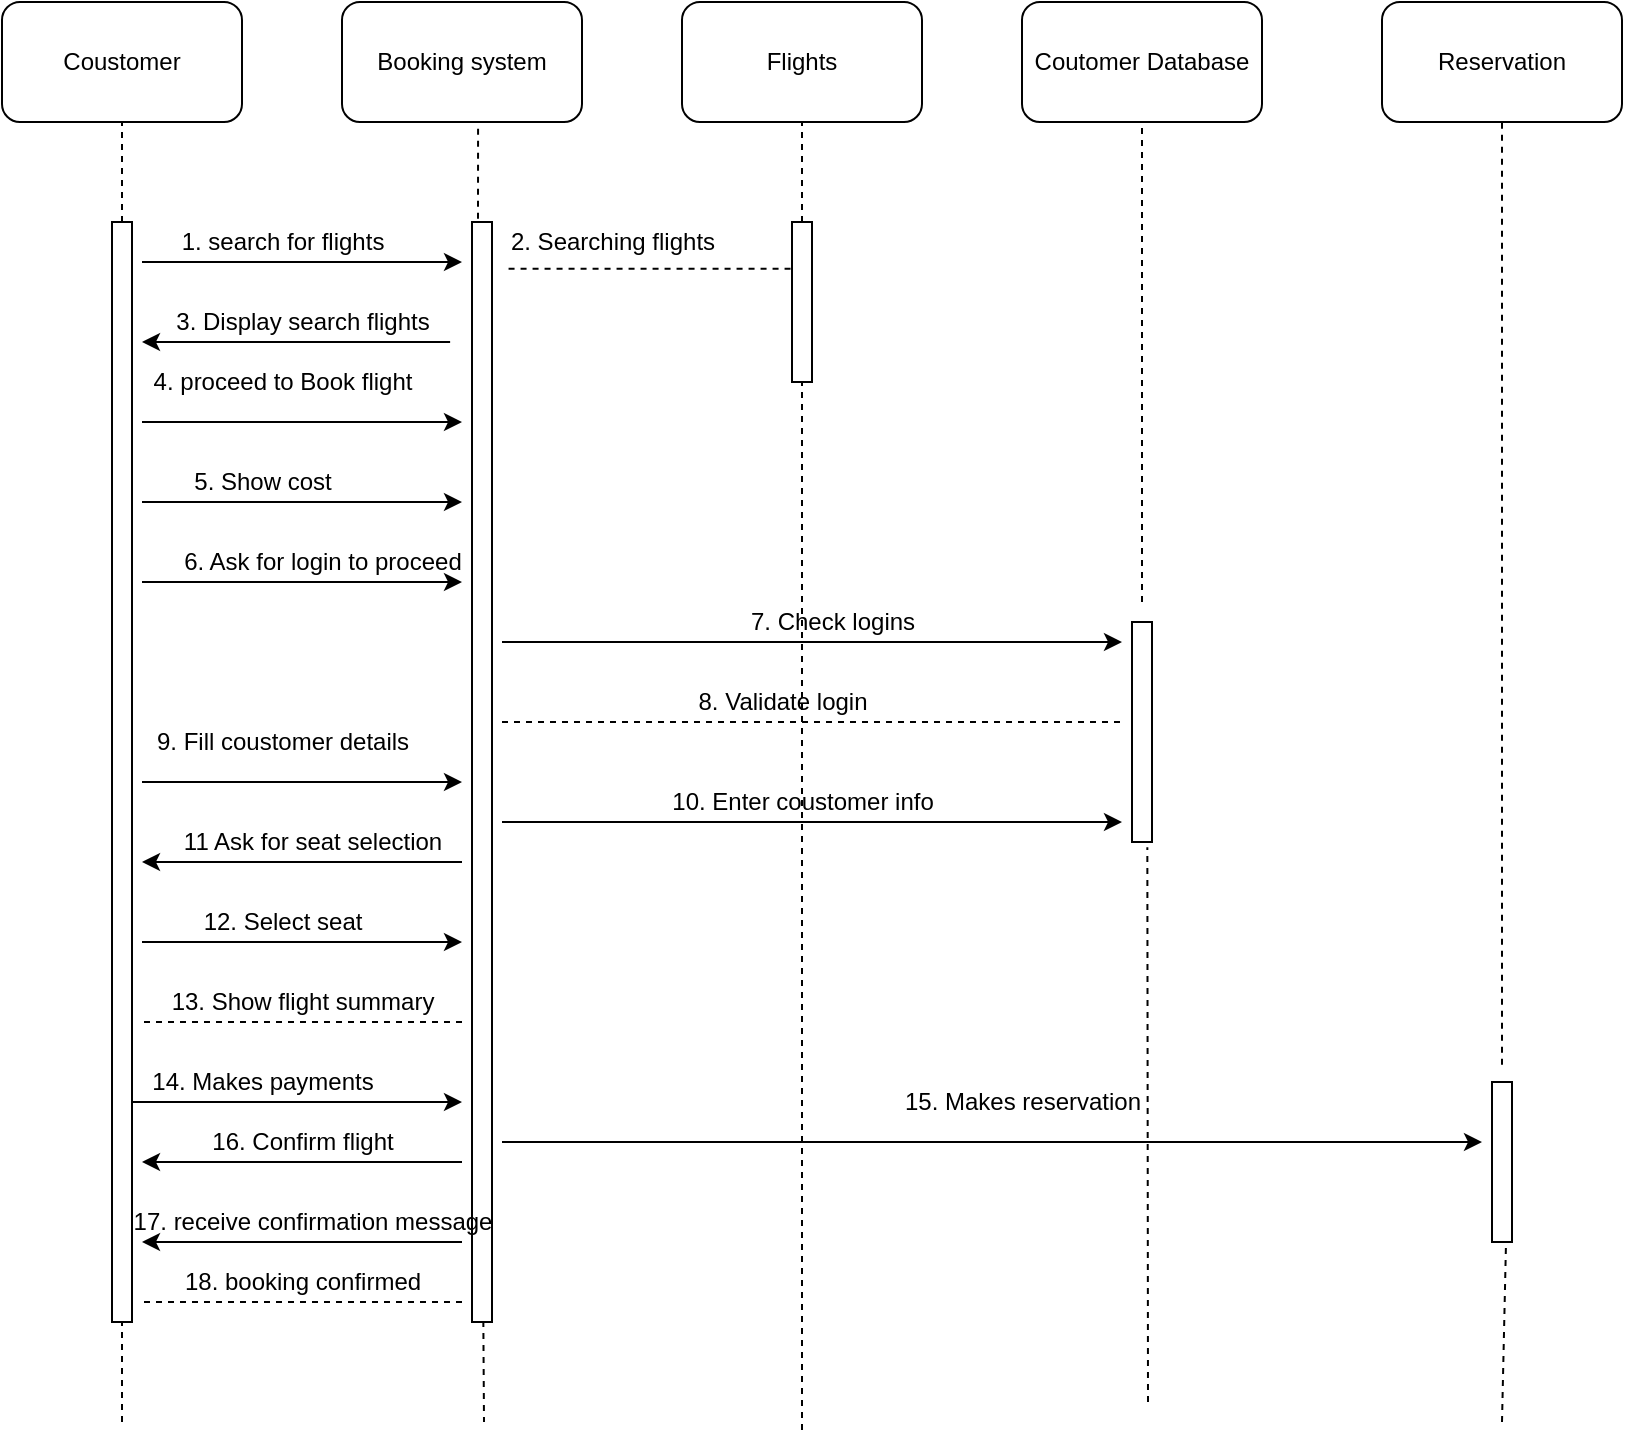 <mxfile version="14.6.13" type="device"><diagram id="CHtZZ8s7c0vZOPKHT6LM" name="Page-1"><mxGraphModel dx="1008" dy="491" grid="1" gridSize="10" guides="1" tooltips="1" connect="1" arrows="1" fold="1" page="1" pageScale="1" pageWidth="900" pageHeight="1600" math="0" shadow="0"><root><mxCell id="0"/><mxCell id="1" parent="0"/><mxCell id="KIo-jRNc9ZMPjhcH0r9V-1" value="Reservation" style="rounded=1;whiteSpace=wrap;html=1;" vertex="1" parent="1"><mxGeometry x="700" y="10" width="120" height="60" as="geometry"/></mxCell><mxCell id="KIo-jRNc9ZMPjhcH0r9V-2" value="Coutomer Database" style="rounded=1;whiteSpace=wrap;html=1;" vertex="1" parent="1"><mxGeometry x="520" y="10" width="120" height="60" as="geometry"/></mxCell><mxCell id="KIo-jRNc9ZMPjhcH0r9V-3" value="Flights" style="rounded=1;whiteSpace=wrap;html=1;" vertex="1" parent="1"><mxGeometry x="350" y="10" width="120" height="60" as="geometry"/></mxCell><mxCell id="KIo-jRNc9ZMPjhcH0r9V-4" value="Booking system" style="rounded=1;whiteSpace=wrap;html=1;" vertex="1" parent="1"><mxGeometry x="180" y="10" width="120" height="60" as="geometry"/></mxCell><mxCell id="KIo-jRNc9ZMPjhcH0r9V-5" value="Coustomer" style="rounded=1;whiteSpace=wrap;html=1;" vertex="1" parent="1"><mxGeometry x="10" y="10" width="120" height="60" as="geometry"/></mxCell><mxCell id="KIo-jRNc9ZMPjhcH0r9V-6" value="" style="endArrow=none;dashed=1;html=1;entryX=0.5;entryY=1;entryDx=0;entryDy=0;" edge="1" parent="1" target="KIo-jRNc9ZMPjhcH0r9V-1"><mxGeometry width="50" height="50" relative="1" as="geometry"><mxPoint x="760" y="541.333" as="sourcePoint"/><mxPoint x="760" y="70" as="targetPoint"/></mxGeometry></mxCell><mxCell id="KIo-jRNc9ZMPjhcH0r9V-7" value="" style="endArrow=none;dashed=1;html=1;" edge="1" parent="1"><mxGeometry width="50" height="50" relative="1" as="geometry"><mxPoint x="580" y="310" as="sourcePoint"/><mxPoint x="580" y="70" as="targetPoint"/></mxGeometry></mxCell><mxCell id="KIo-jRNc9ZMPjhcH0r9V-8" value="" style="endArrow=none;dashed=1;html=1;" edge="1" parent="1"><mxGeometry width="50" height="50" relative="1" as="geometry"><mxPoint x="410" y="120" as="sourcePoint"/><mxPoint x="410" y="70" as="targetPoint"/></mxGeometry></mxCell><mxCell id="KIo-jRNc9ZMPjhcH0r9V-9" value="" style="endArrow=none;dashed=1;html=1;exitX=0.3;exitY=-0.003;exitDx=0;exitDy=0;exitPerimeter=0;entryX=0.567;entryY=1.056;entryDx=0;entryDy=0;entryPerimeter=0;" edge="1" parent="1" source="KIo-jRNc9ZMPjhcH0r9V-12" target="KIo-jRNc9ZMPjhcH0r9V-4"><mxGeometry width="50" height="50" relative="1" as="geometry"><mxPoint x="230" y="120" as="sourcePoint"/><mxPoint x="230" y="70" as="targetPoint"/></mxGeometry></mxCell><mxCell id="KIo-jRNc9ZMPjhcH0r9V-10" value="" style="endArrow=none;dashed=1;html=1;" edge="1" parent="1"><mxGeometry width="50" height="50" relative="1" as="geometry"><mxPoint x="70" y="120" as="sourcePoint"/><mxPoint x="70" y="70" as="targetPoint"/></mxGeometry></mxCell><mxCell id="KIo-jRNc9ZMPjhcH0r9V-11" value="" style="html=1;points=[];perimeter=orthogonalPerimeter;" vertex="1" parent="1"><mxGeometry x="65" y="120" width="10" height="550" as="geometry"/></mxCell><mxCell id="KIo-jRNc9ZMPjhcH0r9V-12" value="" style="html=1;points=[];perimeter=orthogonalPerimeter;" vertex="1" parent="1"><mxGeometry x="245" y="120" width="10" height="550" as="geometry"/></mxCell><mxCell id="KIo-jRNc9ZMPjhcH0r9V-13" value="" style="endArrow=classic;html=1;" edge="1" parent="1"><mxGeometry width="50" height="50" relative="1" as="geometry"><mxPoint x="80" y="140" as="sourcePoint"/><mxPoint x="240" y="140" as="targetPoint"/></mxGeometry></mxCell><mxCell id="KIo-jRNc9ZMPjhcH0r9V-14" value="1. search for flights" style="text;html=1;align=center;verticalAlign=middle;resizable=0;points=[];autosize=1;strokeColor=none;" vertex="1" parent="1"><mxGeometry x="90" y="120" width="120" height="20" as="geometry"/></mxCell><mxCell id="KIo-jRNc9ZMPjhcH0r9V-15" value="" style="endArrow=none;dashed=1;html=1;exitX=0.069;exitY=1.167;exitDx=0;exitDy=0;exitPerimeter=0;" edge="1" parent="1" source="KIo-jRNc9ZMPjhcH0r9V-17" target="KIo-jRNc9ZMPjhcH0r9V-16"><mxGeometry width="50" height="50" relative="1" as="geometry"><mxPoint x="240" y="140" as="sourcePoint"/><mxPoint x="390" y="140" as="targetPoint"/></mxGeometry></mxCell><mxCell id="KIo-jRNc9ZMPjhcH0r9V-16" value="" style="html=1;points=[];perimeter=orthogonalPerimeter;" vertex="1" parent="1"><mxGeometry x="405" y="120" width="10" height="80" as="geometry"/></mxCell><mxCell id="KIo-jRNc9ZMPjhcH0r9V-17" value="2. Searching flights" style="text;html=1;align=center;verticalAlign=middle;resizable=0;points=[];autosize=1;strokeColor=none;" vertex="1" parent="1"><mxGeometry x="255" y="120" width="120" height="20" as="geometry"/></mxCell><mxCell id="KIo-jRNc9ZMPjhcH0r9V-18" value="" style="endArrow=classic;html=1;exitX=1.029;exitY=1;exitDx=0;exitDy=0;exitPerimeter=0;" edge="1" parent="1" source="KIo-jRNc9ZMPjhcH0r9V-19"><mxGeometry width="50" height="50" relative="1" as="geometry"><mxPoint x="220" y="180" as="sourcePoint"/><mxPoint x="80" y="180" as="targetPoint"/></mxGeometry></mxCell><mxCell id="KIo-jRNc9ZMPjhcH0r9V-19" value="3. Display search flights" style="text;html=1;align=center;verticalAlign=middle;resizable=0;points=[];autosize=1;strokeColor=none;" vertex="1" parent="1"><mxGeometry x="90" y="160" width="140" height="20" as="geometry"/></mxCell><mxCell id="KIo-jRNc9ZMPjhcH0r9V-20" value="" style="endArrow=classic;html=1;" edge="1" parent="1"><mxGeometry width="50" height="50" relative="1" as="geometry"><mxPoint x="80" y="220" as="sourcePoint"/><mxPoint x="240" y="220" as="targetPoint"/></mxGeometry></mxCell><mxCell id="KIo-jRNc9ZMPjhcH0r9V-21" value="4. proceed to Book flight" style="text;html=1;align=center;verticalAlign=middle;resizable=0;points=[];autosize=1;strokeColor=none;" vertex="1" parent="1"><mxGeometry x="80" y="190" width="140" height="20" as="geometry"/></mxCell><mxCell id="KIo-jRNc9ZMPjhcH0r9V-23" value="" style="endArrow=classic;html=1;" edge="1" parent="1"><mxGeometry width="50" height="50" relative="1" as="geometry"><mxPoint x="80" y="260" as="sourcePoint"/><mxPoint x="240" y="260" as="targetPoint"/></mxGeometry></mxCell><mxCell id="KIo-jRNc9ZMPjhcH0r9V-24" value="5. Show cost" style="text;html=1;align=center;verticalAlign=middle;resizable=0;points=[];autosize=1;strokeColor=none;" vertex="1" parent="1"><mxGeometry x="100" y="240" width="80" height="20" as="geometry"/></mxCell><mxCell id="KIo-jRNc9ZMPjhcH0r9V-25" value="" style="endArrow=classic;html=1;" edge="1" parent="1"><mxGeometry width="50" height="50" relative="1" as="geometry"><mxPoint x="80" y="300" as="sourcePoint"/><mxPoint x="240" y="300" as="targetPoint"/></mxGeometry></mxCell><mxCell id="KIo-jRNc9ZMPjhcH0r9V-26" value="6. Ask for login to proceed" style="text;html=1;align=center;verticalAlign=middle;resizable=0;points=[];autosize=1;strokeColor=none;" vertex="1" parent="1"><mxGeometry x="95" y="280" width="150" height="20" as="geometry"/></mxCell><mxCell id="KIo-jRNc9ZMPjhcH0r9V-27" value="" style="html=1;points=[];perimeter=orthogonalPerimeter;" vertex="1" parent="1"><mxGeometry x="575" y="320" width="10" height="110" as="geometry"/></mxCell><mxCell id="KIo-jRNc9ZMPjhcH0r9V-28" value="" style="endArrow=classic;html=1;" edge="1" parent="1"><mxGeometry width="50" height="50" relative="1" as="geometry"><mxPoint x="260" y="330" as="sourcePoint"/><mxPoint x="570" y="330" as="targetPoint"/></mxGeometry></mxCell><mxCell id="KIo-jRNc9ZMPjhcH0r9V-29" value="7. Check logins" style="text;html=1;align=center;verticalAlign=middle;resizable=0;points=[];autosize=1;strokeColor=none;" vertex="1" parent="1"><mxGeometry x="375" y="310" width="100" height="20" as="geometry"/></mxCell><mxCell id="KIo-jRNc9ZMPjhcH0r9V-30" value="" style="endArrow=none;dashed=1;html=1;" edge="1" parent="1"><mxGeometry width="50" height="50" relative="1" as="geometry"><mxPoint x="260" y="370" as="sourcePoint"/><mxPoint x="570" y="370" as="targetPoint"/></mxGeometry></mxCell><mxCell id="KIo-jRNc9ZMPjhcH0r9V-31" value="8. Validate login" style="text;html=1;align=center;verticalAlign=middle;resizable=0;points=[];autosize=1;strokeColor=none;" vertex="1" parent="1"><mxGeometry x="350" y="350" width="100" height="20" as="geometry"/></mxCell><mxCell id="KIo-jRNc9ZMPjhcH0r9V-32" value="" style="endArrow=classic;html=1;" edge="1" parent="1"><mxGeometry width="50" height="50" relative="1" as="geometry"><mxPoint x="80" y="400" as="sourcePoint"/><mxPoint x="240" y="400" as="targetPoint"/><Array as="points"><mxPoint x="80" y="400"/></Array></mxGeometry></mxCell><mxCell id="KIo-jRNc9ZMPjhcH0r9V-33" value="9. Fill coustomer details" style="text;html=1;align=center;verticalAlign=middle;resizable=0;points=[];autosize=1;strokeColor=none;" vertex="1" parent="1"><mxGeometry x="80" y="370" width="140" height="20" as="geometry"/></mxCell><mxCell id="KIo-jRNc9ZMPjhcH0r9V-35" value="" style="endArrow=classic;html=1;" edge="1" parent="1"><mxGeometry width="50" height="50" relative="1" as="geometry"><mxPoint x="240" y="440" as="sourcePoint"/><mxPoint x="80" y="440" as="targetPoint"/></mxGeometry></mxCell><mxCell id="KIo-jRNc9ZMPjhcH0r9V-36" value="11 Ask for seat selection" style="text;html=1;align=center;verticalAlign=middle;resizable=0;points=[];autosize=1;strokeColor=none;" vertex="1" parent="1"><mxGeometry x="95" y="420" width="140" height="20" as="geometry"/></mxCell><mxCell id="KIo-jRNc9ZMPjhcH0r9V-37" value="" style="endArrow=classic;html=1;" edge="1" parent="1"><mxGeometry width="50" height="50" relative="1" as="geometry"><mxPoint x="80" y="480" as="sourcePoint"/><mxPoint x="240" y="480" as="targetPoint"/></mxGeometry></mxCell><mxCell id="KIo-jRNc9ZMPjhcH0r9V-38" value="12. Select seat" style="text;html=1;align=center;verticalAlign=middle;resizable=0;points=[];autosize=1;strokeColor=none;" vertex="1" parent="1"><mxGeometry x="105" y="460" width="90" height="20" as="geometry"/></mxCell><mxCell id="KIo-jRNc9ZMPjhcH0r9V-39" value="" style="endArrow=classic;html=1;" edge="1" parent="1"><mxGeometry width="50" height="50" relative="1" as="geometry"><mxPoint x="260" y="420" as="sourcePoint"/><mxPoint x="570" y="420" as="targetPoint"/></mxGeometry></mxCell><mxCell id="KIo-jRNc9ZMPjhcH0r9V-40" value="10. Enter coustomer info" style="text;html=1;align=center;verticalAlign=middle;resizable=0;points=[];autosize=1;strokeColor=none;" vertex="1" parent="1"><mxGeometry x="335" y="400" width="150" height="20" as="geometry"/></mxCell><mxCell id="KIo-jRNc9ZMPjhcH0r9V-41" value="" style="endArrow=none;dashed=1;html=1;" edge="1" parent="1"><mxGeometry width="50" height="50" relative="1" as="geometry"><mxPoint x="240" y="520" as="sourcePoint"/><mxPoint x="80" y="520" as="targetPoint"/></mxGeometry></mxCell><mxCell id="KIo-jRNc9ZMPjhcH0r9V-43" value="13. Show flight summary" style="text;html=1;align=center;verticalAlign=middle;resizable=0;points=[];autosize=1;strokeColor=none;" vertex="1" parent="1"><mxGeometry x="85" y="500" width="150" height="20" as="geometry"/></mxCell><mxCell id="KIo-jRNc9ZMPjhcH0r9V-44" value="" style="endArrow=classic;html=1;" edge="1" parent="1"><mxGeometry width="50" height="50" relative="1" as="geometry"><mxPoint x="75" y="560" as="sourcePoint"/><mxPoint x="240" y="560" as="targetPoint"/></mxGeometry></mxCell><mxCell id="KIo-jRNc9ZMPjhcH0r9V-45" value="14. Makes payments" style="text;html=1;align=center;verticalAlign=middle;resizable=0;points=[];autosize=1;strokeColor=none;" vertex="1" parent="1"><mxGeometry x="75" y="540" width="130" height="20" as="geometry"/></mxCell><mxCell id="KIo-jRNc9ZMPjhcH0r9V-46" value="" style="html=1;points=[];perimeter=orthogonalPerimeter;" vertex="1" parent="1"><mxGeometry x="755" y="550" width="10" height="80" as="geometry"/></mxCell><mxCell id="KIo-jRNc9ZMPjhcH0r9V-47" value="" style="endArrow=classic;html=1;" edge="1" parent="1"><mxGeometry width="50" height="50" relative="1" as="geometry"><mxPoint x="260" y="580" as="sourcePoint"/><mxPoint x="750" y="580" as="targetPoint"/></mxGeometry></mxCell><mxCell id="KIo-jRNc9ZMPjhcH0r9V-48" value="15. Makes reservation" style="text;html=1;align=center;verticalAlign=middle;resizable=0;points=[];autosize=1;strokeColor=none;" vertex="1" parent="1"><mxGeometry x="455" y="550" width="130" height="20" as="geometry"/></mxCell><mxCell id="KIo-jRNc9ZMPjhcH0r9V-49" value="" style="endArrow=classic;html=1;" edge="1" parent="1"><mxGeometry width="50" height="50" relative="1" as="geometry"><mxPoint x="240" y="590" as="sourcePoint"/><mxPoint x="80" y="590" as="targetPoint"/></mxGeometry></mxCell><mxCell id="KIo-jRNc9ZMPjhcH0r9V-50" value="16. Confirm flight" style="text;html=1;align=center;verticalAlign=middle;resizable=0;points=[];autosize=1;strokeColor=none;" vertex="1" parent="1"><mxGeometry x="105" y="570" width="110" height="20" as="geometry"/></mxCell><mxCell id="KIo-jRNc9ZMPjhcH0r9V-51" value="" style="endArrow=classic;html=1;" edge="1" parent="1"><mxGeometry width="50" height="50" relative="1" as="geometry"><mxPoint x="240" y="630" as="sourcePoint"/><mxPoint x="80" y="630" as="targetPoint"/></mxGeometry></mxCell><mxCell id="KIo-jRNc9ZMPjhcH0r9V-52" value="17. receive confirmation message" style="text;html=1;align=center;verticalAlign=middle;resizable=0;points=[];autosize=1;strokeColor=none;" vertex="1" parent="1"><mxGeometry x="70" y="610" width="190" height="20" as="geometry"/></mxCell><mxCell id="KIo-jRNc9ZMPjhcH0r9V-53" value="" style="endArrow=none;dashed=1;html=1;" edge="1" parent="1"><mxGeometry width="50" height="50" relative="1" as="geometry"><mxPoint x="240" y="660" as="sourcePoint"/><mxPoint x="80" y="660" as="targetPoint"/></mxGeometry></mxCell><mxCell id="KIo-jRNc9ZMPjhcH0r9V-54" value="18. booking confirmed" style="text;html=1;align=center;verticalAlign=middle;resizable=0;points=[];autosize=1;strokeColor=none;" vertex="1" parent="1"><mxGeometry x="95" y="640" width="130" height="20" as="geometry"/></mxCell><mxCell id="KIo-jRNc9ZMPjhcH0r9V-55" value="" style="endArrow=none;dashed=1;html=1;entryX=0.767;entryY=1.024;entryDx=0;entryDy=0;entryPerimeter=0;" edge="1" parent="1" target="KIo-jRNc9ZMPjhcH0r9V-27"><mxGeometry width="50" height="50" relative="1" as="geometry"><mxPoint x="583" y="710" as="sourcePoint"/><mxPoint x="470" y="450" as="targetPoint"/></mxGeometry></mxCell><mxCell id="KIo-jRNc9ZMPjhcH0r9V-56" value="" style="endArrow=none;dashed=1;html=1;exitX=0.567;exitY=0.999;exitDx=0;exitDy=0;exitPerimeter=0;" edge="1" parent="1" source="KIo-jRNc9ZMPjhcH0r9V-12"><mxGeometry width="50" height="50" relative="1" as="geometry"><mxPoint x="420" y="500" as="sourcePoint"/><mxPoint x="251" y="720" as="targetPoint"/></mxGeometry></mxCell><mxCell id="KIo-jRNc9ZMPjhcH0r9V-57" value="" style="endArrow=none;dashed=1;html=1;entryX=0.7;entryY=1.008;entryDx=0;entryDy=0;entryPerimeter=0;" edge="1" parent="1" target="KIo-jRNc9ZMPjhcH0r9V-46"><mxGeometry width="50" height="50" relative="1" as="geometry"><mxPoint x="760" y="720" as="sourcePoint"/><mxPoint x="770" y="620" as="targetPoint"/></mxGeometry></mxCell><mxCell id="KIo-jRNc9ZMPjhcH0r9V-58" value="" style="endArrow=none;dashed=1;html=1;" edge="1" parent="1"><mxGeometry width="50" height="50" relative="1" as="geometry"><mxPoint x="70" y="720" as="sourcePoint"/><mxPoint x="70" y="670" as="targetPoint"/></mxGeometry></mxCell><mxCell id="KIo-jRNc9ZMPjhcH0r9V-59" value="" style="endArrow=none;dashed=1;html=1;entryX=0.5;entryY=1;entryDx=0;entryDy=0;entryPerimeter=0;" edge="1" parent="1" target="KIo-jRNc9ZMPjhcH0r9V-16"><mxGeometry width="50" height="50" relative="1" as="geometry"><mxPoint x="410" y="724" as="sourcePoint"/><mxPoint x="470" y="290" as="targetPoint"/></mxGeometry></mxCell></root></mxGraphModel></diagram></mxfile>